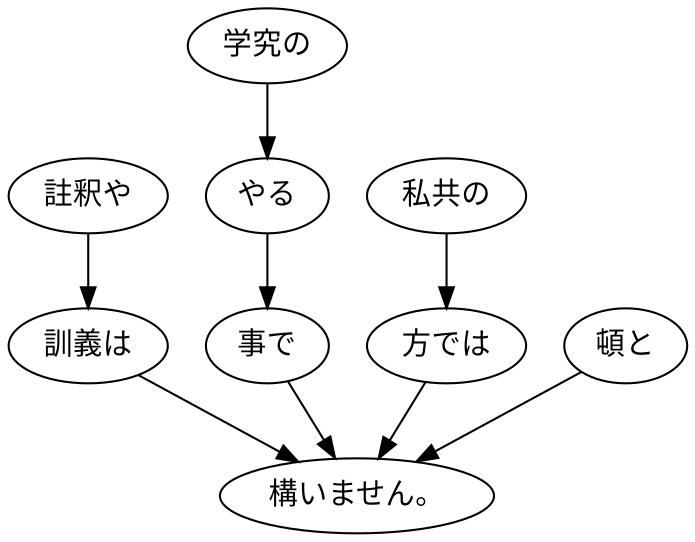 digraph graph3839 {
	node0 [label="註釈や"];
	node1 [label="訓義は"];
	node2 [label="学究の"];
	node3 [label="やる"];
	node4 [label="事で"];
	node5 [label="私共の"];
	node6 [label="方では"];
	node7 [label="頓と"];
	node8 [label="構いません。"];
	node0 -> node1;
	node1 -> node8;
	node2 -> node3;
	node3 -> node4;
	node4 -> node8;
	node5 -> node6;
	node6 -> node8;
	node7 -> node8;
}
